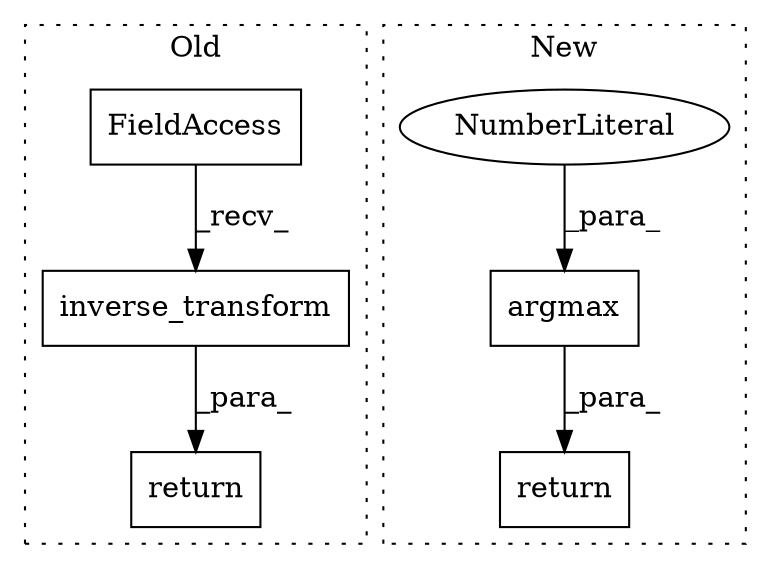 digraph G {
subgraph cluster0 {
1 [label="inverse_transform" a="32" s="1559,1583" l="18,1" shape="box"];
4 [label="FieldAccess" a="22" s="1544" l="14" shape="box"];
6 [label="return" a="41" s="1537" l="7" shape="box"];
label = "Old";
style="dotted";
}
subgraph cluster1 {
2 [label="argmax" a="32" s="6684,6699" l="7,1" shape="box"];
3 [label="NumberLiteral" a="34" s="6698" l="1" shape="ellipse"];
5 [label="return" a="41" s="6671" l="7" shape="box"];
label = "New";
style="dotted";
}
1 -> 6 [label="_para_"];
2 -> 5 [label="_para_"];
3 -> 2 [label="_para_"];
4 -> 1 [label="_recv_"];
}